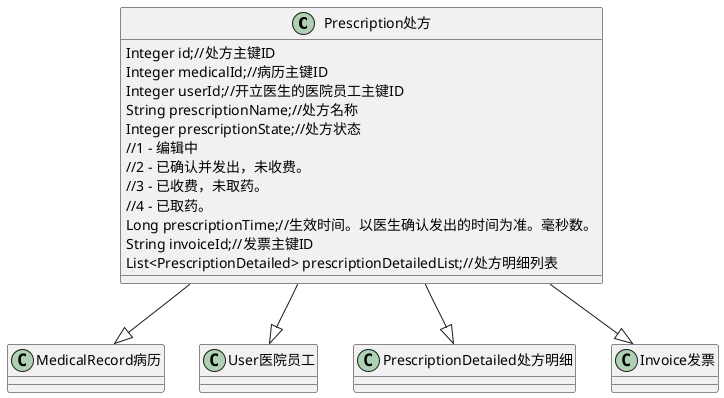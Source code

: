@startuml


class Prescription处方 {
     Integer id;//处方主键ID
     Integer medicalId;//病历主键ID
     Integer userId;//开立医生的医院员工主键ID
     String prescriptionName;//处方名称
     Integer prescriptionState;//处方状态
    //1 - 编辑中
    //2 - 已确认并发出，未收费。
    //3 - 已收费，未取药。
    //4 - 已取药。
     Long prescriptionTime;//生效时间。以医生确认发出的时间为准。毫秒数。
     String invoiceId;//发票主键ID
     List<PrescriptionDetailed> prescriptionDetailedList;//处方明细列表
}

Prescription处方--|>MedicalRecord病历
Prescription处方--|>User医院员工
Prescription处方--|>PrescriptionDetailed处方明细
Prescription处方--|>Invoice发票

@enduml